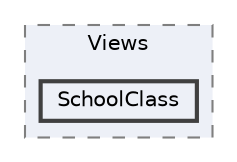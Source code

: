 digraph "obj/Debug/netcoreapp2.1/Razor/Views/SchoolClass"
{
 // LATEX_PDF_SIZE
  bgcolor="transparent";
  edge [fontname=Helvetica,fontsize=10,labelfontname=Helvetica,labelfontsize=10];
  node [fontname=Helvetica,fontsize=10,shape=box,height=0.2,width=0.4];
  compound=true
  subgraph clusterdir_33ca1d150cd2b3aa8f661d8627b02d2e {
    graph [ bgcolor="#edf0f7", pencolor="grey50", label="Views", fontname=Helvetica,fontsize=10 style="filled,dashed", URL="dir_33ca1d150cd2b3aa8f661d8627b02d2e.html",tooltip=""]
  dir_7df97646b5d61759daf0d8db63b9ba02 [label="SchoolClass", fillcolor="#edf0f7", color="grey25", style="filled,bold", URL="dir_7df97646b5d61759daf0d8db63b9ba02.html",tooltip=""];
  }
}

